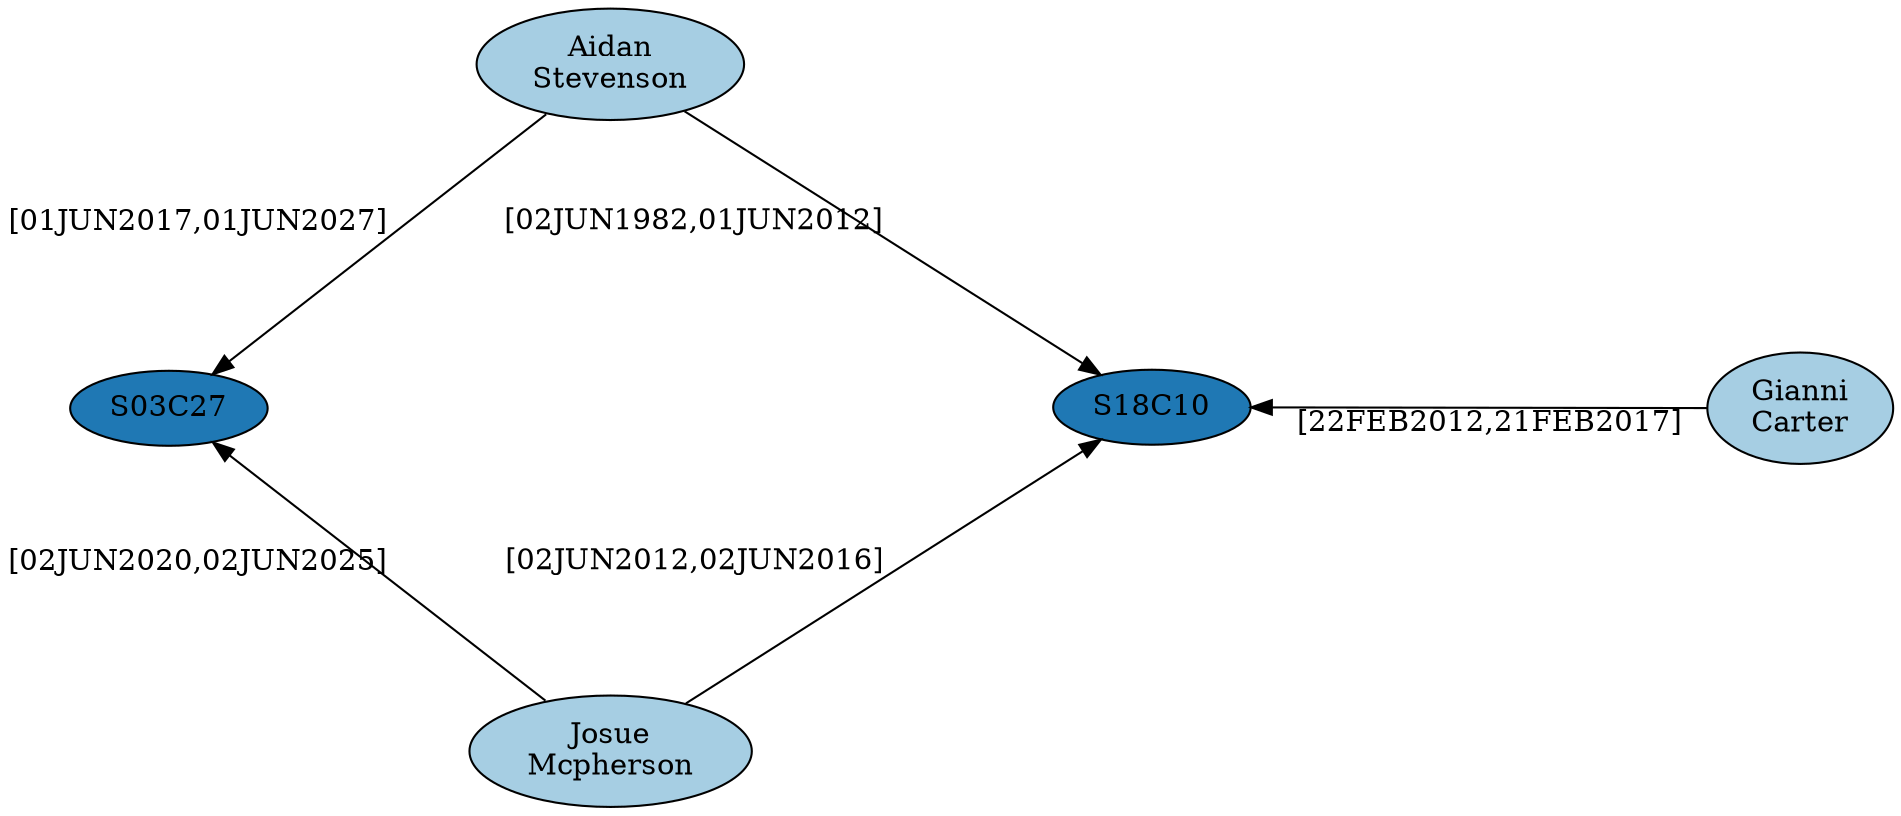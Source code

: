 digraph G {
layout=sfdp
node[colorscheme=paired8, style=filled, color=black]
"I39646"[fillcolor= "1",label= "Gianni\nCarter"]
"I46215"[fillcolor= "1",label= "Josue\nMcpherson"]
"I37491"[fillcolor= "1",label= "Aidan\nStevenson"]
"R05P05S03C27"[fillcolor= "2",label= "S03C27"]
"R05P01S18C10"[fillcolor= "2",label= "S18C10"]
"I37491" -> "R05P01S18C10"[label= "[02JUN1982,01JUN2012]"]
"I37491" -> "R05P05S03C27"[label= "[01JUN2017,01JUN2027]"]
"I39646" -> "R05P01S18C10"[label= "[22FEB2012,21FEB2017]"]
"I46215" -> "R05P01S18C10"[label= "[02JUN2012,02JUN2016]"]
"I46215" -> "R05P05S03C27"[label= "[02JUN2020,02JUN2025]"]
}
